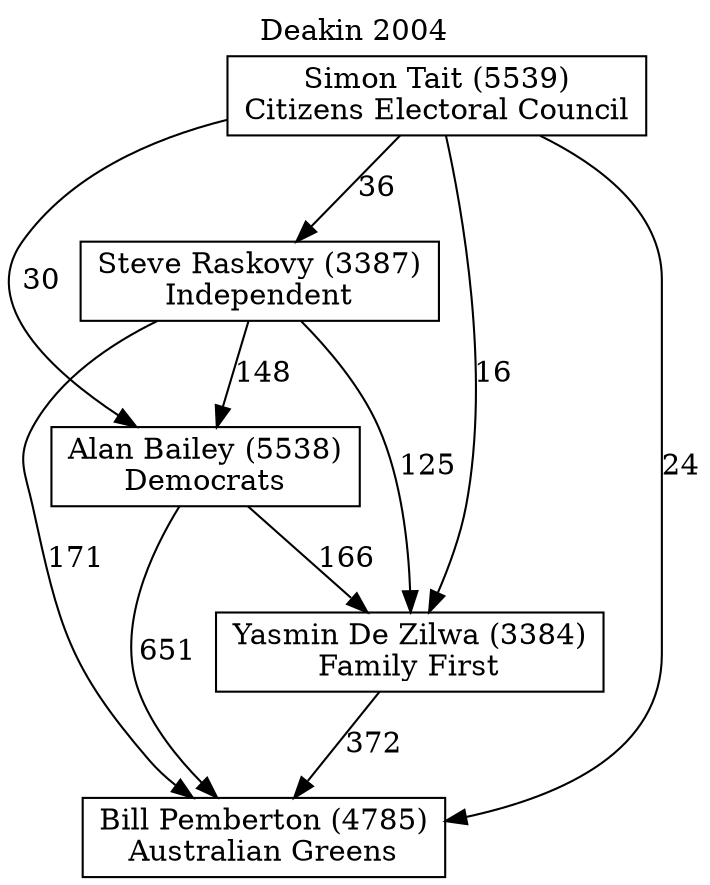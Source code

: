 // House preference flow
digraph "Bill Pemberton (4785)_Deakin_2004" {
	graph [label="Deakin 2004" labelloc=t mclimit=10]
	node [shape=box]
	"Bill Pemberton (4785)" [label="Bill Pemberton (4785)
Australian Greens"]
	"Yasmin De Zilwa (3384)" [label="Yasmin De Zilwa (3384)
Family First"]
	"Alan Bailey (5538)" [label="Alan Bailey (5538)
Democrats"]
	"Steve Raskovy (3387)" [label="Steve Raskovy (3387)
Independent"]
	"Simon Tait (5539)" [label="Simon Tait (5539)
Citizens Electoral Council"]
	"Bill Pemberton (4785)" [label="Bill Pemberton (4785)
Australian Greens"]
	"Alan Bailey (5538)" [label="Alan Bailey (5538)
Democrats"]
	"Steve Raskovy (3387)" [label="Steve Raskovy (3387)
Independent"]
	"Simon Tait (5539)" [label="Simon Tait (5539)
Citizens Electoral Council"]
	"Bill Pemberton (4785)" [label="Bill Pemberton (4785)
Australian Greens"]
	"Steve Raskovy (3387)" [label="Steve Raskovy (3387)
Independent"]
	"Simon Tait (5539)" [label="Simon Tait (5539)
Citizens Electoral Council"]
	"Bill Pemberton (4785)" [label="Bill Pemberton (4785)
Australian Greens"]
	"Simon Tait (5539)" [label="Simon Tait (5539)
Citizens Electoral Council"]
	"Simon Tait (5539)" [label="Simon Tait (5539)
Citizens Electoral Council"]
	"Steve Raskovy (3387)" [label="Steve Raskovy (3387)
Independent"]
	"Simon Tait (5539)" [label="Simon Tait (5539)
Citizens Electoral Council"]
	"Simon Tait (5539)" [label="Simon Tait (5539)
Citizens Electoral Council"]
	"Alan Bailey (5538)" [label="Alan Bailey (5538)
Democrats"]
	"Steve Raskovy (3387)" [label="Steve Raskovy (3387)
Independent"]
	"Simon Tait (5539)" [label="Simon Tait (5539)
Citizens Electoral Council"]
	"Alan Bailey (5538)" [label="Alan Bailey (5538)
Democrats"]
	"Simon Tait (5539)" [label="Simon Tait (5539)
Citizens Electoral Council"]
	"Simon Tait (5539)" [label="Simon Tait (5539)
Citizens Electoral Council"]
	"Steve Raskovy (3387)" [label="Steve Raskovy (3387)
Independent"]
	"Simon Tait (5539)" [label="Simon Tait (5539)
Citizens Electoral Council"]
	"Simon Tait (5539)" [label="Simon Tait (5539)
Citizens Electoral Council"]
	"Yasmin De Zilwa (3384)" [label="Yasmin De Zilwa (3384)
Family First"]
	"Alan Bailey (5538)" [label="Alan Bailey (5538)
Democrats"]
	"Steve Raskovy (3387)" [label="Steve Raskovy (3387)
Independent"]
	"Simon Tait (5539)" [label="Simon Tait (5539)
Citizens Electoral Council"]
	"Yasmin De Zilwa (3384)" [label="Yasmin De Zilwa (3384)
Family First"]
	"Steve Raskovy (3387)" [label="Steve Raskovy (3387)
Independent"]
	"Simon Tait (5539)" [label="Simon Tait (5539)
Citizens Electoral Council"]
	"Yasmin De Zilwa (3384)" [label="Yasmin De Zilwa (3384)
Family First"]
	"Simon Tait (5539)" [label="Simon Tait (5539)
Citizens Electoral Council"]
	"Simon Tait (5539)" [label="Simon Tait (5539)
Citizens Electoral Council"]
	"Steve Raskovy (3387)" [label="Steve Raskovy (3387)
Independent"]
	"Simon Tait (5539)" [label="Simon Tait (5539)
Citizens Electoral Council"]
	"Simon Tait (5539)" [label="Simon Tait (5539)
Citizens Electoral Council"]
	"Alan Bailey (5538)" [label="Alan Bailey (5538)
Democrats"]
	"Steve Raskovy (3387)" [label="Steve Raskovy (3387)
Independent"]
	"Simon Tait (5539)" [label="Simon Tait (5539)
Citizens Electoral Council"]
	"Alan Bailey (5538)" [label="Alan Bailey (5538)
Democrats"]
	"Simon Tait (5539)" [label="Simon Tait (5539)
Citizens Electoral Council"]
	"Simon Tait (5539)" [label="Simon Tait (5539)
Citizens Electoral Council"]
	"Steve Raskovy (3387)" [label="Steve Raskovy (3387)
Independent"]
	"Simon Tait (5539)" [label="Simon Tait (5539)
Citizens Electoral Council"]
	"Simon Tait (5539)" [label="Simon Tait (5539)
Citizens Electoral Council"]
	"Yasmin De Zilwa (3384)" -> "Bill Pemberton (4785)" [label=372]
	"Alan Bailey (5538)" -> "Yasmin De Zilwa (3384)" [label=166]
	"Steve Raskovy (3387)" -> "Alan Bailey (5538)" [label=148]
	"Simon Tait (5539)" -> "Steve Raskovy (3387)" [label=36]
	"Alan Bailey (5538)" -> "Bill Pemberton (4785)" [label=651]
	"Steve Raskovy (3387)" -> "Bill Pemberton (4785)" [label=171]
	"Simon Tait (5539)" -> "Bill Pemberton (4785)" [label=24]
	"Simon Tait (5539)" -> "Alan Bailey (5538)" [label=30]
	"Steve Raskovy (3387)" -> "Yasmin De Zilwa (3384)" [label=125]
	"Simon Tait (5539)" -> "Yasmin De Zilwa (3384)" [label=16]
}
